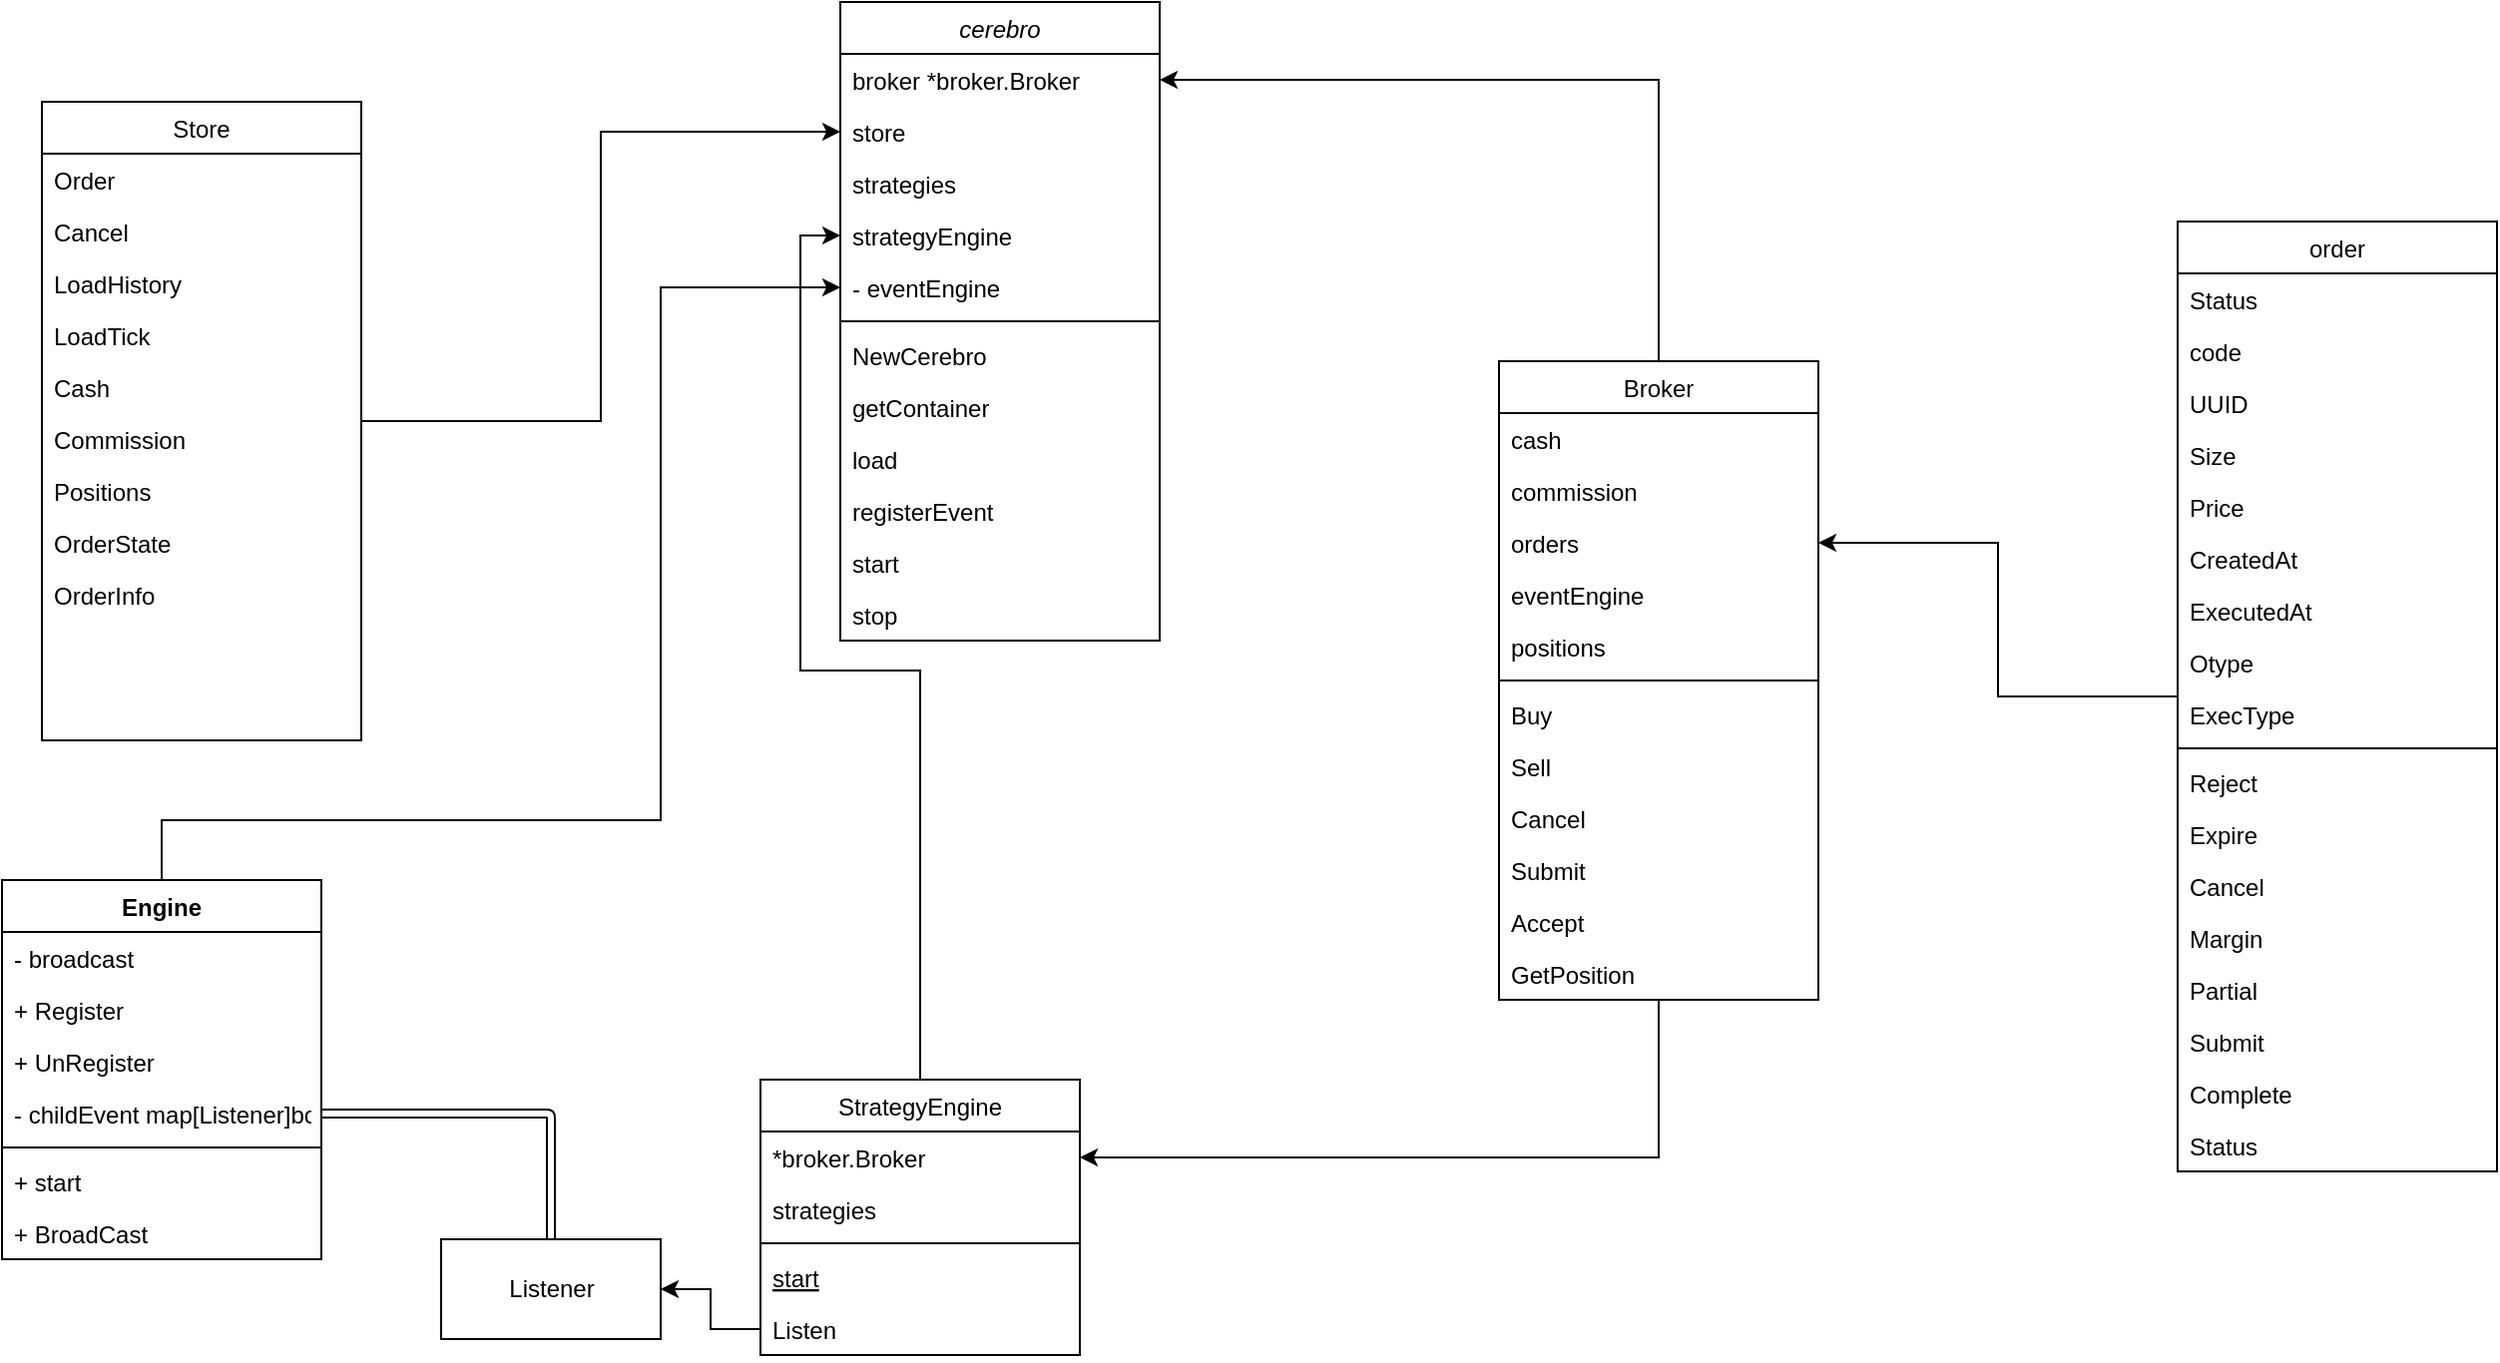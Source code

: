 <mxfile version="14.7.0" type="github">
  <diagram id="C5RBs43oDa-KdzZeNtuy" name="Page-1">
    <mxGraphModel dx="1352" dy="971" grid="1" gridSize="10" guides="1" tooltips="1" connect="1" arrows="1" fold="1" page="1" pageScale="1" pageWidth="827" pageHeight="1169" math="0" shadow="0">
      <root>
        <mxCell id="WIyWlLk6GJQsqaUBKTNV-0" />
        <mxCell id="WIyWlLk6GJQsqaUBKTNV-1" parent="WIyWlLk6GJQsqaUBKTNV-0" />
        <mxCell id="zkfFHV4jXpPFQw0GAbJ--0" value="cerebro" style="swimlane;fontStyle=2;align=center;verticalAlign=top;childLayout=stackLayout;horizontal=1;startSize=26;horizontalStack=0;resizeParent=1;resizeLast=0;collapsible=1;marginBottom=0;rounded=0;shadow=0;strokeWidth=1;" parent="WIyWlLk6GJQsqaUBKTNV-1" vertex="1">
          <mxGeometry x="440" y="10" width="160" height="320" as="geometry">
            <mxRectangle x="230" y="140" width="160" height="26" as="alternateBounds" />
          </mxGeometry>
        </mxCell>
        <mxCell id="zkfFHV4jXpPFQw0GAbJ--1" value="broker *broker.Broker" style="text;align=left;verticalAlign=top;spacingLeft=4;spacingRight=4;overflow=hidden;rotatable=0;points=[[0,0.5],[1,0.5]];portConstraint=eastwest;" parent="zkfFHV4jXpPFQw0GAbJ--0" vertex="1">
          <mxGeometry y="26" width="160" height="26" as="geometry" />
        </mxCell>
        <mxCell id="zkfFHV4jXpPFQw0GAbJ--2" value="store&#xa;" style="text;align=left;verticalAlign=top;spacingLeft=4;spacingRight=4;overflow=hidden;rotatable=0;points=[[0,0.5],[1,0.5]];portConstraint=eastwest;rounded=0;shadow=0;html=0;" parent="zkfFHV4jXpPFQw0GAbJ--0" vertex="1">
          <mxGeometry y="52" width="160" height="26" as="geometry" />
        </mxCell>
        <mxCell id="zkfFHV4jXpPFQw0GAbJ--3" value="strategies" style="text;align=left;verticalAlign=top;spacingLeft=4;spacingRight=4;overflow=hidden;rotatable=0;points=[[0,0.5],[1,0.5]];portConstraint=eastwest;rounded=0;shadow=0;html=0;" parent="zkfFHV4jXpPFQw0GAbJ--0" vertex="1">
          <mxGeometry y="78" width="160" height="26" as="geometry" />
        </mxCell>
        <mxCell id="31RfI-tv52X9JuILpTmp-27" value="strategyEngine" style="text;align=left;verticalAlign=top;spacingLeft=4;spacingRight=4;overflow=hidden;rotatable=0;points=[[0,0.5],[1,0.5]];portConstraint=eastwest;rounded=0;shadow=0;html=0;" vertex="1" parent="zkfFHV4jXpPFQw0GAbJ--0">
          <mxGeometry y="104" width="160" height="26" as="geometry" />
        </mxCell>
        <mxCell id="31RfI-tv52X9JuILpTmp-65" value="- eventEngine" style="text;align=left;verticalAlign=top;spacingLeft=4;spacingRight=4;overflow=hidden;rotatable=0;points=[[0,0.5],[1,0.5]];portConstraint=eastwest;rounded=0;shadow=0;html=0;" vertex="1" parent="zkfFHV4jXpPFQw0GAbJ--0">
          <mxGeometry y="130" width="160" height="26" as="geometry" />
        </mxCell>
        <mxCell id="zkfFHV4jXpPFQw0GAbJ--4" value="" style="line;html=1;strokeWidth=1;align=left;verticalAlign=middle;spacingTop=-1;spacingLeft=3;spacingRight=3;rotatable=0;labelPosition=right;points=[];portConstraint=eastwest;" parent="zkfFHV4jXpPFQw0GAbJ--0" vertex="1">
          <mxGeometry y="156" width="160" height="8" as="geometry" />
        </mxCell>
        <mxCell id="zkfFHV4jXpPFQw0GAbJ--5" value="NewCerebro" style="text;align=left;verticalAlign=top;spacingLeft=4;spacingRight=4;overflow=hidden;rotatable=0;points=[[0,0.5],[1,0.5]];portConstraint=eastwest;" parent="zkfFHV4jXpPFQw0GAbJ--0" vertex="1">
          <mxGeometry y="164" width="160" height="26" as="geometry" />
        </mxCell>
        <mxCell id="31RfI-tv52X9JuILpTmp-30" value="getContainer" style="text;align=left;verticalAlign=top;spacingLeft=4;spacingRight=4;overflow=hidden;rotatable=0;points=[[0,0.5],[1,0.5]];portConstraint=eastwest;" vertex="1" parent="zkfFHV4jXpPFQw0GAbJ--0">
          <mxGeometry y="190" width="160" height="26" as="geometry" />
        </mxCell>
        <mxCell id="31RfI-tv52X9JuILpTmp-31" value="load" style="text;align=left;verticalAlign=top;spacingLeft=4;spacingRight=4;overflow=hidden;rotatable=0;points=[[0,0.5],[1,0.5]];portConstraint=eastwest;" vertex="1" parent="zkfFHV4jXpPFQw0GAbJ--0">
          <mxGeometry y="216" width="160" height="26" as="geometry" />
        </mxCell>
        <mxCell id="31RfI-tv52X9JuILpTmp-32" value="registerEvent" style="text;align=left;verticalAlign=top;spacingLeft=4;spacingRight=4;overflow=hidden;rotatable=0;points=[[0,0.5],[1,0.5]];portConstraint=eastwest;" vertex="1" parent="zkfFHV4jXpPFQw0GAbJ--0">
          <mxGeometry y="242" width="160" height="26" as="geometry" />
        </mxCell>
        <mxCell id="31RfI-tv52X9JuILpTmp-33" value="start" style="text;align=left;verticalAlign=top;spacingLeft=4;spacingRight=4;overflow=hidden;rotatable=0;points=[[0,0.5],[1,0.5]];portConstraint=eastwest;" vertex="1" parent="zkfFHV4jXpPFQw0GAbJ--0">
          <mxGeometry y="268" width="160" height="26" as="geometry" />
        </mxCell>
        <mxCell id="31RfI-tv52X9JuILpTmp-34" value="stop" style="text;align=left;verticalAlign=top;spacingLeft=4;spacingRight=4;overflow=hidden;rotatable=0;points=[[0,0.5],[1,0.5]];portConstraint=eastwest;" vertex="1" parent="zkfFHV4jXpPFQw0GAbJ--0">
          <mxGeometry y="294" width="160" height="26" as="geometry" />
        </mxCell>
        <mxCell id="31RfI-tv52X9JuILpTmp-28" style="edgeStyle=orthogonalEdgeStyle;rounded=0;orthogonalLoop=1;jettySize=auto;html=1;" edge="1" parent="WIyWlLk6GJQsqaUBKTNV-1" source="zkfFHV4jXpPFQw0GAbJ--6" target="31RfI-tv52X9JuILpTmp-27">
          <mxGeometry relative="1" as="geometry" />
        </mxCell>
        <mxCell id="zkfFHV4jXpPFQw0GAbJ--6" value="StrategyEngine" style="swimlane;fontStyle=0;align=center;verticalAlign=top;childLayout=stackLayout;horizontal=1;startSize=26;horizontalStack=0;resizeParent=1;resizeLast=0;collapsible=1;marginBottom=0;rounded=0;shadow=0;strokeWidth=1;" parent="WIyWlLk6GJQsqaUBKTNV-1" vertex="1">
          <mxGeometry x="400" y="550" width="160" height="138" as="geometry">
            <mxRectangle x="130" y="380" width="160" height="26" as="alternateBounds" />
          </mxGeometry>
        </mxCell>
        <mxCell id="zkfFHV4jXpPFQw0GAbJ--7" value="*broker.Broker" style="text;align=left;verticalAlign=top;spacingLeft=4;spacingRight=4;overflow=hidden;rotatable=0;points=[[0,0.5],[1,0.5]];portConstraint=eastwest;" parent="zkfFHV4jXpPFQw0GAbJ--6" vertex="1">
          <mxGeometry y="26" width="160" height="26" as="geometry" />
        </mxCell>
        <mxCell id="zkfFHV4jXpPFQw0GAbJ--8" value="strategies" style="text;align=left;verticalAlign=top;spacingLeft=4;spacingRight=4;overflow=hidden;rotatable=0;points=[[0,0.5],[1,0.5]];portConstraint=eastwest;rounded=0;shadow=0;html=0;" parent="zkfFHV4jXpPFQw0GAbJ--6" vertex="1">
          <mxGeometry y="52" width="160" height="26" as="geometry" />
        </mxCell>
        <mxCell id="zkfFHV4jXpPFQw0GAbJ--9" value="" style="line;html=1;strokeWidth=1;align=left;verticalAlign=middle;spacingTop=-1;spacingLeft=3;spacingRight=3;rotatable=0;labelPosition=right;points=[];portConstraint=eastwest;" parent="zkfFHV4jXpPFQw0GAbJ--6" vertex="1">
          <mxGeometry y="78" width="160" height="8" as="geometry" />
        </mxCell>
        <mxCell id="zkfFHV4jXpPFQw0GAbJ--10" value="start" style="text;align=left;verticalAlign=top;spacingLeft=4;spacingRight=4;overflow=hidden;rotatable=0;points=[[0,0.5],[1,0.5]];portConstraint=eastwest;fontStyle=4" parent="zkfFHV4jXpPFQw0GAbJ--6" vertex="1">
          <mxGeometry y="86" width="160" height="26" as="geometry" />
        </mxCell>
        <mxCell id="zkfFHV4jXpPFQw0GAbJ--11" value="Listen" style="text;align=left;verticalAlign=top;spacingLeft=4;spacingRight=4;overflow=hidden;rotatable=0;points=[[0,0.5],[1,0.5]];portConstraint=eastwest;" parent="zkfFHV4jXpPFQw0GAbJ--6" vertex="1">
          <mxGeometry y="112" width="160" height="26" as="geometry" />
        </mxCell>
        <mxCell id="31RfI-tv52X9JuILpTmp-21" style="edgeStyle=orthogonalEdgeStyle;rounded=0;orthogonalLoop=1;jettySize=auto;html=1;" edge="1" parent="WIyWlLk6GJQsqaUBKTNV-1" source="zkfFHV4jXpPFQw0GAbJ--17" target="zkfFHV4jXpPFQw0GAbJ--2">
          <mxGeometry relative="1" as="geometry" />
        </mxCell>
        <mxCell id="zkfFHV4jXpPFQw0GAbJ--17" value="Store&#xa;" style="swimlane;fontStyle=0;align=center;verticalAlign=top;childLayout=stackLayout;horizontal=1;startSize=26;horizontalStack=0;resizeParent=1;resizeLast=0;collapsible=1;marginBottom=0;rounded=0;shadow=0;strokeWidth=1;" parent="WIyWlLk6GJQsqaUBKTNV-1" vertex="1">
          <mxGeometry x="40" y="60" width="160" height="320" as="geometry">
            <mxRectangle x="550" y="140" width="160" height="26" as="alternateBounds" />
          </mxGeometry>
        </mxCell>
        <mxCell id="zkfFHV4jXpPFQw0GAbJ--18" value="Order" style="text;align=left;verticalAlign=top;spacingLeft=4;spacingRight=4;overflow=hidden;rotatable=0;points=[[0,0.5],[1,0.5]];portConstraint=eastwest;" parent="zkfFHV4jXpPFQw0GAbJ--17" vertex="1">
          <mxGeometry y="26" width="160" height="26" as="geometry" />
        </mxCell>
        <mxCell id="zkfFHV4jXpPFQw0GAbJ--19" value="Cancel" style="text;align=left;verticalAlign=top;spacingLeft=4;spacingRight=4;overflow=hidden;rotatable=0;points=[[0,0.5],[1,0.5]];portConstraint=eastwest;rounded=0;shadow=0;html=0;" parent="zkfFHV4jXpPFQw0GAbJ--17" vertex="1">
          <mxGeometry y="52" width="160" height="26" as="geometry" />
        </mxCell>
        <mxCell id="zkfFHV4jXpPFQw0GAbJ--20" value="LoadHistory" style="text;align=left;verticalAlign=top;spacingLeft=4;spacingRight=4;overflow=hidden;rotatable=0;points=[[0,0.5],[1,0.5]];portConstraint=eastwest;rounded=0;shadow=0;html=0;" parent="zkfFHV4jXpPFQw0GAbJ--17" vertex="1">
          <mxGeometry y="78" width="160" height="26" as="geometry" />
        </mxCell>
        <mxCell id="zkfFHV4jXpPFQw0GAbJ--21" value="LoadTick" style="text;align=left;verticalAlign=top;spacingLeft=4;spacingRight=4;overflow=hidden;rotatable=0;points=[[0,0.5],[1,0.5]];portConstraint=eastwest;rounded=0;shadow=0;html=0;" parent="zkfFHV4jXpPFQw0GAbJ--17" vertex="1">
          <mxGeometry y="104" width="160" height="26" as="geometry" />
        </mxCell>
        <mxCell id="zkfFHV4jXpPFQw0GAbJ--22" value="Cash" style="text;align=left;verticalAlign=top;spacingLeft=4;spacingRight=4;overflow=hidden;rotatable=0;points=[[0,0.5],[1,0.5]];portConstraint=eastwest;rounded=0;shadow=0;html=0;" parent="zkfFHV4jXpPFQw0GAbJ--17" vertex="1">
          <mxGeometry y="130" width="160" height="26" as="geometry" />
        </mxCell>
        <mxCell id="31RfI-tv52X9JuILpTmp-23" value="Commission" style="text;align=left;verticalAlign=top;spacingLeft=4;spacingRight=4;overflow=hidden;rotatable=0;points=[[0,0.5],[1,0.5]];portConstraint=eastwest;rounded=0;shadow=0;html=0;" vertex="1" parent="zkfFHV4jXpPFQw0GAbJ--17">
          <mxGeometry y="156" width="160" height="26" as="geometry" />
        </mxCell>
        <mxCell id="31RfI-tv52X9JuILpTmp-24" value="Positions" style="text;align=left;verticalAlign=top;spacingLeft=4;spacingRight=4;overflow=hidden;rotatable=0;points=[[0,0.5],[1,0.5]];portConstraint=eastwest;rounded=0;shadow=0;html=0;" vertex="1" parent="zkfFHV4jXpPFQw0GAbJ--17">
          <mxGeometry y="182" width="160" height="26" as="geometry" />
        </mxCell>
        <mxCell id="31RfI-tv52X9JuILpTmp-25" value="OrderState" style="text;align=left;verticalAlign=top;spacingLeft=4;spacingRight=4;overflow=hidden;rotatable=0;points=[[0,0.5],[1,0.5]];portConstraint=eastwest;rounded=0;shadow=0;html=0;" vertex="1" parent="zkfFHV4jXpPFQw0GAbJ--17">
          <mxGeometry y="208" width="160" height="26" as="geometry" />
        </mxCell>
        <mxCell id="31RfI-tv52X9JuILpTmp-26" value="OrderInfo" style="text;align=left;verticalAlign=top;spacingLeft=4;spacingRight=4;overflow=hidden;rotatable=0;points=[[0,0.5],[1,0.5]];portConstraint=eastwest;rounded=0;shadow=0;html=0;" vertex="1" parent="zkfFHV4jXpPFQw0GAbJ--17">
          <mxGeometry y="234" width="160" height="26" as="geometry" />
        </mxCell>
        <mxCell id="31RfI-tv52X9JuILpTmp-16" style="edgeStyle=orthogonalEdgeStyle;rounded=0;orthogonalLoop=1;jettySize=auto;html=1;exitX=0.5;exitY=0;exitDx=0;exitDy=0;" edge="1" parent="WIyWlLk6GJQsqaUBKTNV-1" source="31RfI-tv52X9JuILpTmp-7" target="zkfFHV4jXpPFQw0GAbJ--1">
          <mxGeometry relative="1" as="geometry" />
        </mxCell>
        <mxCell id="31RfI-tv52X9JuILpTmp-29" style="edgeStyle=orthogonalEdgeStyle;rounded=0;orthogonalLoop=1;jettySize=auto;html=1;" edge="1" parent="WIyWlLk6GJQsqaUBKTNV-1" source="31RfI-tv52X9JuILpTmp-7" target="zkfFHV4jXpPFQw0GAbJ--7">
          <mxGeometry relative="1" as="geometry" />
        </mxCell>
        <mxCell id="31RfI-tv52X9JuILpTmp-7" value="Broker" style="swimlane;fontStyle=0;align=center;verticalAlign=top;childLayout=stackLayout;horizontal=1;startSize=26;horizontalStack=0;resizeParent=1;resizeLast=0;collapsible=1;marginBottom=0;rounded=0;shadow=0;strokeWidth=1;" vertex="1" parent="WIyWlLk6GJQsqaUBKTNV-1">
          <mxGeometry x="770" y="190" width="160" height="320" as="geometry">
            <mxRectangle x="550" y="140" width="160" height="26" as="alternateBounds" />
          </mxGeometry>
        </mxCell>
        <mxCell id="31RfI-tv52X9JuILpTmp-8" value="cash" style="text;align=left;verticalAlign=top;spacingLeft=4;spacingRight=4;overflow=hidden;rotatable=0;points=[[0,0.5],[1,0.5]];portConstraint=eastwest;" vertex="1" parent="31RfI-tv52X9JuILpTmp-7">
          <mxGeometry y="26" width="160" height="26" as="geometry" />
        </mxCell>
        <mxCell id="31RfI-tv52X9JuILpTmp-9" value="commission" style="text;align=left;verticalAlign=top;spacingLeft=4;spacingRight=4;overflow=hidden;rotatable=0;points=[[0,0.5],[1,0.5]];portConstraint=eastwest;rounded=0;shadow=0;html=0;" vertex="1" parent="31RfI-tv52X9JuILpTmp-7">
          <mxGeometry y="52" width="160" height="26" as="geometry" />
        </mxCell>
        <mxCell id="31RfI-tv52X9JuILpTmp-10" value="orders" style="text;align=left;verticalAlign=top;spacingLeft=4;spacingRight=4;overflow=hidden;rotatable=0;points=[[0,0.5],[1,0.5]];portConstraint=eastwest;rounded=0;shadow=0;html=0;" vertex="1" parent="31RfI-tv52X9JuILpTmp-7">
          <mxGeometry y="78" width="160" height="26" as="geometry" />
        </mxCell>
        <mxCell id="31RfI-tv52X9JuILpTmp-11" value="eventEngine" style="text;align=left;verticalAlign=top;spacingLeft=4;spacingRight=4;overflow=hidden;rotatable=0;points=[[0,0.5],[1,0.5]];portConstraint=eastwest;rounded=0;shadow=0;html=0;" vertex="1" parent="31RfI-tv52X9JuILpTmp-7">
          <mxGeometry y="104" width="160" height="26" as="geometry" />
        </mxCell>
        <mxCell id="31RfI-tv52X9JuILpTmp-12" value="positions" style="text;align=left;verticalAlign=top;spacingLeft=4;spacingRight=4;overflow=hidden;rotatable=0;points=[[0,0.5],[1,0.5]];portConstraint=eastwest;rounded=0;shadow=0;html=0;" vertex="1" parent="31RfI-tv52X9JuILpTmp-7">
          <mxGeometry y="130" width="160" height="26" as="geometry" />
        </mxCell>
        <mxCell id="31RfI-tv52X9JuILpTmp-13" value="" style="line;html=1;strokeWidth=1;align=left;verticalAlign=middle;spacingTop=-1;spacingLeft=3;spacingRight=3;rotatable=0;labelPosition=right;points=[];portConstraint=eastwest;" vertex="1" parent="31RfI-tv52X9JuILpTmp-7">
          <mxGeometry y="156" width="160" height="8" as="geometry" />
        </mxCell>
        <mxCell id="31RfI-tv52X9JuILpTmp-14" value="Buy" style="text;align=left;verticalAlign=top;spacingLeft=4;spacingRight=4;overflow=hidden;rotatable=0;points=[[0,0.5],[1,0.5]];portConstraint=eastwest;" vertex="1" parent="31RfI-tv52X9JuILpTmp-7">
          <mxGeometry y="164" width="160" height="26" as="geometry" />
        </mxCell>
        <mxCell id="31RfI-tv52X9JuILpTmp-15" value="Sell" style="text;align=left;verticalAlign=top;spacingLeft=4;spacingRight=4;overflow=hidden;rotatable=0;points=[[0,0.5],[1,0.5]];portConstraint=eastwest;" vertex="1" parent="31RfI-tv52X9JuILpTmp-7">
          <mxGeometry y="190" width="160" height="26" as="geometry" />
        </mxCell>
        <mxCell id="31RfI-tv52X9JuILpTmp-17" value="Cancel" style="text;align=left;verticalAlign=top;spacingLeft=4;spacingRight=4;overflow=hidden;rotatable=0;points=[[0,0.5],[1,0.5]];portConstraint=eastwest;" vertex="1" parent="31RfI-tv52X9JuILpTmp-7">
          <mxGeometry y="216" width="160" height="26" as="geometry" />
        </mxCell>
        <mxCell id="31RfI-tv52X9JuILpTmp-18" value="Submit" style="text;align=left;verticalAlign=top;spacingLeft=4;spacingRight=4;overflow=hidden;rotatable=0;points=[[0,0.5],[1,0.5]];portConstraint=eastwest;" vertex="1" parent="31RfI-tv52X9JuILpTmp-7">
          <mxGeometry y="242" width="160" height="26" as="geometry" />
        </mxCell>
        <mxCell id="31RfI-tv52X9JuILpTmp-19" value="Accept" style="text;align=left;verticalAlign=top;spacingLeft=4;spacingRight=4;overflow=hidden;rotatable=0;points=[[0,0.5],[1,0.5]];portConstraint=eastwest;" vertex="1" parent="31RfI-tv52X9JuILpTmp-7">
          <mxGeometry y="268" width="160" height="26" as="geometry" />
        </mxCell>
        <mxCell id="31RfI-tv52X9JuILpTmp-20" value="GetPosition" style="text;align=left;verticalAlign=top;spacingLeft=4;spacingRight=4;overflow=hidden;rotatable=0;points=[[0,0.5],[1,0.5]];portConstraint=eastwest;" vertex="1" parent="31RfI-tv52X9JuILpTmp-7">
          <mxGeometry y="294" width="160" height="26" as="geometry" />
        </mxCell>
        <mxCell id="31RfI-tv52X9JuILpTmp-56" style="edgeStyle=orthogonalEdgeStyle;rounded=0;orthogonalLoop=1;jettySize=auto;html=1;" edge="1" parent="WIyWlLk6GJQsqaUBKTNV-1" source="31RfI-tv52X9JuILpTmp-35" target="31RfI-tv52X9JuILpTmp-10">
          <mxGeometry relative="1" as="geometry" />
        </mxCell>
        <mxCell id="31RfI-tv52X9JuILpTmp-35" value="order" style="swimlane;fontStyle=0;align=center;verticalAlign=top;childLayout=stackLayout;horizontal=1;startSize=26;horizontalStack=0;resizeParent=1;resizeLast=0;collapsible=1;marginBottom=0;rounded=0;shadow=0;strokeWidth=1;" vertex="1" parent="WIyWlLk6GJQsqaUBKTNV-1">
          <mxGeometry x="1110" y="120" width="160" height="476" as="geometry">
            <mxRectangle x="550" y="140" width="160" height="26" as="alternateBounds" />
          </mxGeometry>
        </mxCell>
        <mxCell id="31RfI-tv52X9JuILpTmp-36" value="Status" style="text;align=left;verticalAlign=top;spacingLeft=4;spacingRight=4;overflow=hidden;rotatable=0;points=[[0,0.5],[1,0.5]];portConstraint=eastwest;" vertex="1" parent="31RfI-tv52X9JuILpTmp-35">
          <mxGeometry y="26" width="160" height="26" as="geometry" />
        </mxCell>
        <mxCell id="31RfI-tv52X9JuILpTmp-38" value="code" style="text;align=left;verticalAlign=top;spacingLeft=4;spacingRight=4;overflow=hidden;rotatable=0;points=[[0,0.5],[1,0.5]];portConstraint=eastwest;rounded=0;shadow=0;html=0;" vertex="1" parent="31RfI-tv52X9JuILpTmp-35">
          <mxGeometry y="52" width="160" height="26" as="geometry" />
        </mxCell>
        <mxCell id="31RfI-tv52X9JuILpTmp-39" value="UUID" style="text;align=left;verticalAlign=top;spacingLeft=4;spacingRight=4;overflow=hidden;rotatable=0;points=[[0,0.5],[1,0.5]];portConstraint=eastwest;rounded=0;shadow=0;html=0;" vertex="1" parent="31RfI-tv52X9JuILpTmp-35">
          <mxGeometry y="78" width="160" height="26" as="geometry" />
        </mxCell>
        <mxCell id="31RfI-tv52X9JuILpTmp-40" value="Size" style="text;align=left;verticalAlign=top;spacingLeft=4;spacingRight=4;overflow=hidden;rotatable=0;points=[[0,0.5],[1,0.5]];portConstraint=eastwest;rounded=0;shadow=0;html=0;" vertex="1" parent="31RfI-tv52X9JuILpTmp-35">
          <mxGeometry y="104" width="160" height="26" as="geometry" />
        </mxCell>
        <mxCell id="31RfI-tv52X9JuILpTmp-48" value="Price" style="text;align=left;verticalAlign=top;spacingLeft=4;spacingRight=4;overflow=hidden;rotatable=0;points=[[0,0.5],[1,0.5]];portConstraint=eastwest;rounded=0;shadow=0;html=0;" vertex="1" parent="31RfI-tv52X9JuILpTmp-35">
          <mxGeometry y="130" width="160" height="26" as="geometry" />
        </mxCell>
        <mxCell id="31RfI-tv52X9JuILpTmp-49" value="CreatedAt" style="text;align=left;verticalAlign=top;spacingLeft=4;spacingRight=4;overflow=hidden;rotatable=0;points=[[0,0.5],[1,0.5]];portConstraint=eastwest;rounded=0;shadow=0;html=0;" vertex="1" parent="31RfI-tv52X9JuILpTmp-35">
          <mxGeometry y="156" width="160" height="26" as="geometry" />
        </mxCell>
        <mxCell id="31RfI-tv52X9JuILpTmp-50" value="ExecutedAt" style="text;align=left;verticalAlign=top;spacingLeft=4;spacingRight=4;overflow=hidden;rotatable=0;points=[[0,0.5],[1,0.5]];portConstraint=eastwest;rounded=0;shadow=0;html=0;" vertex="1" parent="31RfI-tv52X9JuILpTmp-35">
          <mxGeometry y="182" width="160" height="26" as="geometry" />
        </mxCell>
        <mxCell id="31RfI-tv52X9JuILpTmp-52" value="Otype" style="text;align=left;verticalAlign=top;spacingLeft=4;spacingRight=4;overflow=hidden;rotatable=0;points=[[0,0.5],[1,0.5]];portConstraint=eastwest;rounded=0;shadow=0;html=0;" vertex="1" parent="31RfI-tv52X9JuILpTmp-35">
          <mxGeometry y="208" width="160" height="26" as="geometry" />
        </mxCell>
        <mxCell id="31RfI-tv52X9JuILpTmp-53" value="ExecType" style="text;align=left;verticalAlign=top;spacingLeft=4;spacingRight=4;overflow=hidden;rotatable=0;points=[[0,0.5],[1,0.5]];portConstraint=eastwest;rounded=0;shadow=0;html=0;" vertex="1" parent="31RfI-tv52X9JuILpTmp-35">
          <mxGeometry y="234" width="160" height="26" as="geometry" />
        </mxCell>
        <mxCell id="31RfI-tv52X9JuILpTmp-41" value="" style="line;html=1;strokeWidth=1;align=left;verticalAlign=middle;spacingTop=-1;spacingLeft=3;spacingRight=3;rotatable=0;labelPosition=right;points=[];portConstraint=eastwest;" vertex="1" parent="31RfI-tv52X9JuILpTmp-35">
          <mxGeometry y="260" width="160" height="8" as="geometry" />
        </mxCell>
        <mxCell id="31RfI-tv52X9JuILpTmp-42" value="Reject" style="text;align=left;verticalAlign=top;spacingLeft=4;spacingRight=4;overflow=hidden;rotatable=0;points=[[0,0.5],[1,0.5]];portConstraint=eastwest;" vertex="1" parent="31RfI-tv52X9JuILpTmp-35">
          <mxGeometry y="268" width="160" height="26" as="geometry" />
        </mxCell>
        <mxCell id="31RfI-tv52X9JuILpTmp-43" value="Expire" style="text;align=left;verticalAlign=top;spacingLeft=4;spacingRight=4;overflow=hidden;rotatable=0;points=[[0,0.5],[1,0.5]];portConstraint=eastwest;" vertex="1" parent="31RfI-tv52X9JuILpTmp-35">
          <mxGeometry y="294" width="160" height="26" as="geometry" />
        </mxCell>
        <mxCell id="31RfI-tv52X9JuILpTmp-44" value="Cancel" style="text;align=left;verticalAlign=top;spacingLeft=4;spacingRight=4;overflow=hidden;rotatable=0;points=[[0,0.5],[1,0.5]];portConstraint=eastwest;" vertex="1" parent="31RfI-tv52X9JuILpTmp-35">
          <mxGeometry y="320" width="160" height="26" as="geometry" />
        </mxCell>
        <mxCell id="31RfI-tv52X9JuILpTmp-45" value="Margin" style="text;align=left;verticalAlign=top;spacingLeft=4;spacingRight=4;overflow=hidden;rotatable=0;points=[[0,0.5],[1,0.5]];portConstraint=eastwest;" vertex="1" parent="31RfI-tv52X9JuILpTmp-35">
          <mxGeometry y="346" width="160" height="26" as="geometry" />
        </mxCell>
        <mxCell id="31RfI-tv52X9JuILpTmp-46" value="Partial" style="text;align=left;verticalAlign=top;spacingLeft=4;spacingRight=4;overflow=hidden;rotatable=0;points=[[0,0.5],[1,0.5]];portConstraint=eastwest;" vertex="1" parent="31RfI-tv52X9JuILpTmp-35">
          <mxGeometry y="372" width="160" height="26" as="geometry" />
        </mxCell>
        <mxCell id="31RfI-tv52X9JuILpTmp-47" value="Submit" style="text;align=left;verticalAlign=top;spacingLeft=4;spacingRight=4;overflow=hidden;rotatable=0;points=[[0,0.5],[1,0.5]];portConstraint=eastwest;" vertex="1" parent="31RfI-tv52X9JuILpTmp-35">
          <mxGeometry y="398" width="160" height="26" as="geometry" />
        </mxCell>
        <mxCell id="31RfI-tv52X9JuILpTmp-54" value="Complete" style="text;align=left;verticalAlign=top;spacingLeft=4;spacingRight=4;overflow=hidden;rotatable=0;points=[[0,0.5],[1,0.5]];portConstraint=eastwest;" vertex="1" parent="31RfI-tv52X9JuILpTmp-35">
          <mxGeometry y="424" width="160" height="26" as="geometry" />
        </mxCell>
        <mxCell id="31RfI-tv52X9JuILpTmp-55" value="Status" style="text;align=left;verticalAlign=top;spacingLeft=4;spacingRight=4;overflow=hidden;rotatable=0;points=[[0,0.5],[1,0.5]];portConstraint=eastwest;" vertex="1" parent="31RfI-tv52X9JuILpTmp-35">
          <mxGeometry y="450" width="160" height="26" as="geometry" />
        </mxCell>
        <mxCell id="31RfI-tv52X9JuILpTmp-66" style="edgeStyle=orthogonalEdgeStyle;rounded=0;orthogonalLoop=1;jettySize=auto;html=1;" edge="1" parent="WIyWlLk6GJQsqaUBKTNV-1" source="31RfI-tv52X9JuILpTmp-57" target="31RfI-tv52X9JuILpTmp-65">
          <mxGeometry relative="1" as="geometry">
            <Array as="points">
              <mxPoint x="100" y="420" />
              <mxPoint x="350" y="420" />
              <mxPoint x="350" y="153" />
            </Array>
          </mxGeometry>
        </mxCell>
        <mxCell id="31RfI-tv52X9JuILpTmp-57" value="Engine" style="swimlane;fontStyle=1;align=center;verticalAlign=top;childLayout=stackLayout;horizontal=1;startSize=26;horizontalStack=0;resizeParent=1;resizeParentMax=0;resizeLast=0;collapsible=1;marginBottom=0;" vertex="1" parent="WIyWlLk6GJQsqaUBKTNV-1">
          <mxGeometry x="20" y="450" width="160" height="190" as="geometry" />
        </mxCell>
        <mxCell id="31RfI-tv52X9JuILpTmp-58" value="- broadcast" style="text;strokeColor=none;fillColor=none;align=left;verticalAlign=top;spacingLeft=4;spacingRight=4;overflow=hidden;rotatable=0;points=[[0,0.5],[1,0.5]];portConstraint=eastwest;" vertex="1" parent="31RfI-tv52X9JuILpTmp-57">
          <mxGeometry y="26" width="160" height="26" as="geometry" />
        </mxCell>
        <mxCell id="31RfI-tv52X9JuILpTmp-61" value="+ Register" style="text;strokeColor=none;fillColor=none;align=left;verticalAlign=top;spacingLeft=4;spacingRight=4;overflow=hidden;rotatable=0;points=[[0,0.5],[1,0.5]];portConstraint=eastwest;" vertex="1" parent="31RfI-tv52X9JuILpTmp-57">
          <mxGeometry y="52" width="160" height="26" as="geometry" />
        </mxCell>
        <mxCell id="31RfI-tv52X9JuILpTmp-62" value="+ UnRegister" style="text;strokeColor=none;fillColor=none;align=left;verticalAlign=top;spacingLeft=4;spacingRight=4;overflow=hidden;rotatable=0;points=[[0,0.5],[1,0.5]];portConstraint=eastwest;" vertex="1" parent="31RfI-tv52X9JuILpTmp-57">
          <mxGeometry y="78" width="160" height="26" as="geometry" />
        </mxCell>
        <mxCell id="31RfI-tv52X9JuILpTmp-63" value="- childEvent map[Listener]bool" style="text;strokeColor=none;fillColor=none;align=left;verticalAlign=top;spacingLeft=4;spacingRight=4;overflow=hidden;rotatable=0;points=[[0,0.5],[1,0.5]];portConstraint=eastwest;" vertex="1" parent="31RfI-tv52X9JuILpTmp-57">
          <mxGeometry y="104" width="160" height="26" as="geometry" />
        </mxCell>
        <mxCell id="31RfI-tv52X9JuILpTmp-59" value="" style="line;strokeWidth=1;fillColor=none;align=left;verticalAlign=middle;spacingTop=-1;spacingLeft=3;spacingRight=3;rotatable=0;labelPosition=right;points=[];portConstraint=eastwest;" vertex="1" parent="31RfI-tv52X9JuILpTmp-57">
          <mxGeometry y="130" width="160" height="8" as="geometry" />
        </mxCell>
        <mxCell id="31RfI-tv52X9JuILpTmp-60" value="+ start" style="text;strokeColor=none;fillColor=none;align=left;verticalAlign=top;spacingLeft=4;spacingRight=4;overflow=hidden;rotatable=0;points=[[0,0.5],[1,0.5]];portConstraint=eastwest;" vertex="1" parent="31RfI-tv52X9JuILpTmp-57">
          <mxGeometry y="138" width="160" height="26" as="geometry" />
        </mxCell>
        <mxCell id="31RfI-tv52X9JuILpTmp-64" value="+ BroadCast" style="text;strokeColor=none;fillColor=none;align=left;verticalAlign=top;spacingLeft=4;spacingRight=4;overflow=hidden;rotatable=0;points=[[0,0.5],[1,0.5]];portConstraint=eastwest;" vertex="1" parent="31RfI-tv52X9JuILpTmp-57">
          <mxGeometry y="164" width="160" height="26" as="geometry" />
        </mxCell>
        <mxCell id="31RfI-tv52X9JuILpTmp-69" style="edgeStyle=orthogonalEdgeStyle;rounded=1;orthogonalLoop=1;jettySize=auto;html=1;shape=link;" edge="1" parent="WIyWlLk6GJQsqaUBKTNV-1" source="31RfI-tv52X9JuILpTmp-67" target="31RfI-tv52X9JuILpTmp-63">
          <mxGeometry relative="1" as="geometry" />
        </mxCell>
        <mxCell id="31RfI-tv52X9JuILpTmp-67" value="Listener" style="html=1;" vertex="1" parent="WIyWlLk6GJQsqaUBKTNV-1">
          <mxGeometry x="240" y="630" width="110" height="50" as="geometry" />
        </mxCell>
        <mxCell id="31RfI-tv52X9JuILpTmp-68" style="edgeStyle=orthogonalEdgeStyle;rounded=0;orthogonalLoop=1;jettySize=auto;html=1;" edge="1" parent="WIyWlLk6GJQsqaUBKTNV-1" source="zkfFHV4jXpPFQw0GAbJ--11" target="31RfI-tv52X9JuILpTmp-67">
          <mxGeometry relative="1" as="geometry" />
        </mxCell>
      </root>
    </mxGraphModel>
  </diagram>
</mxfile>
